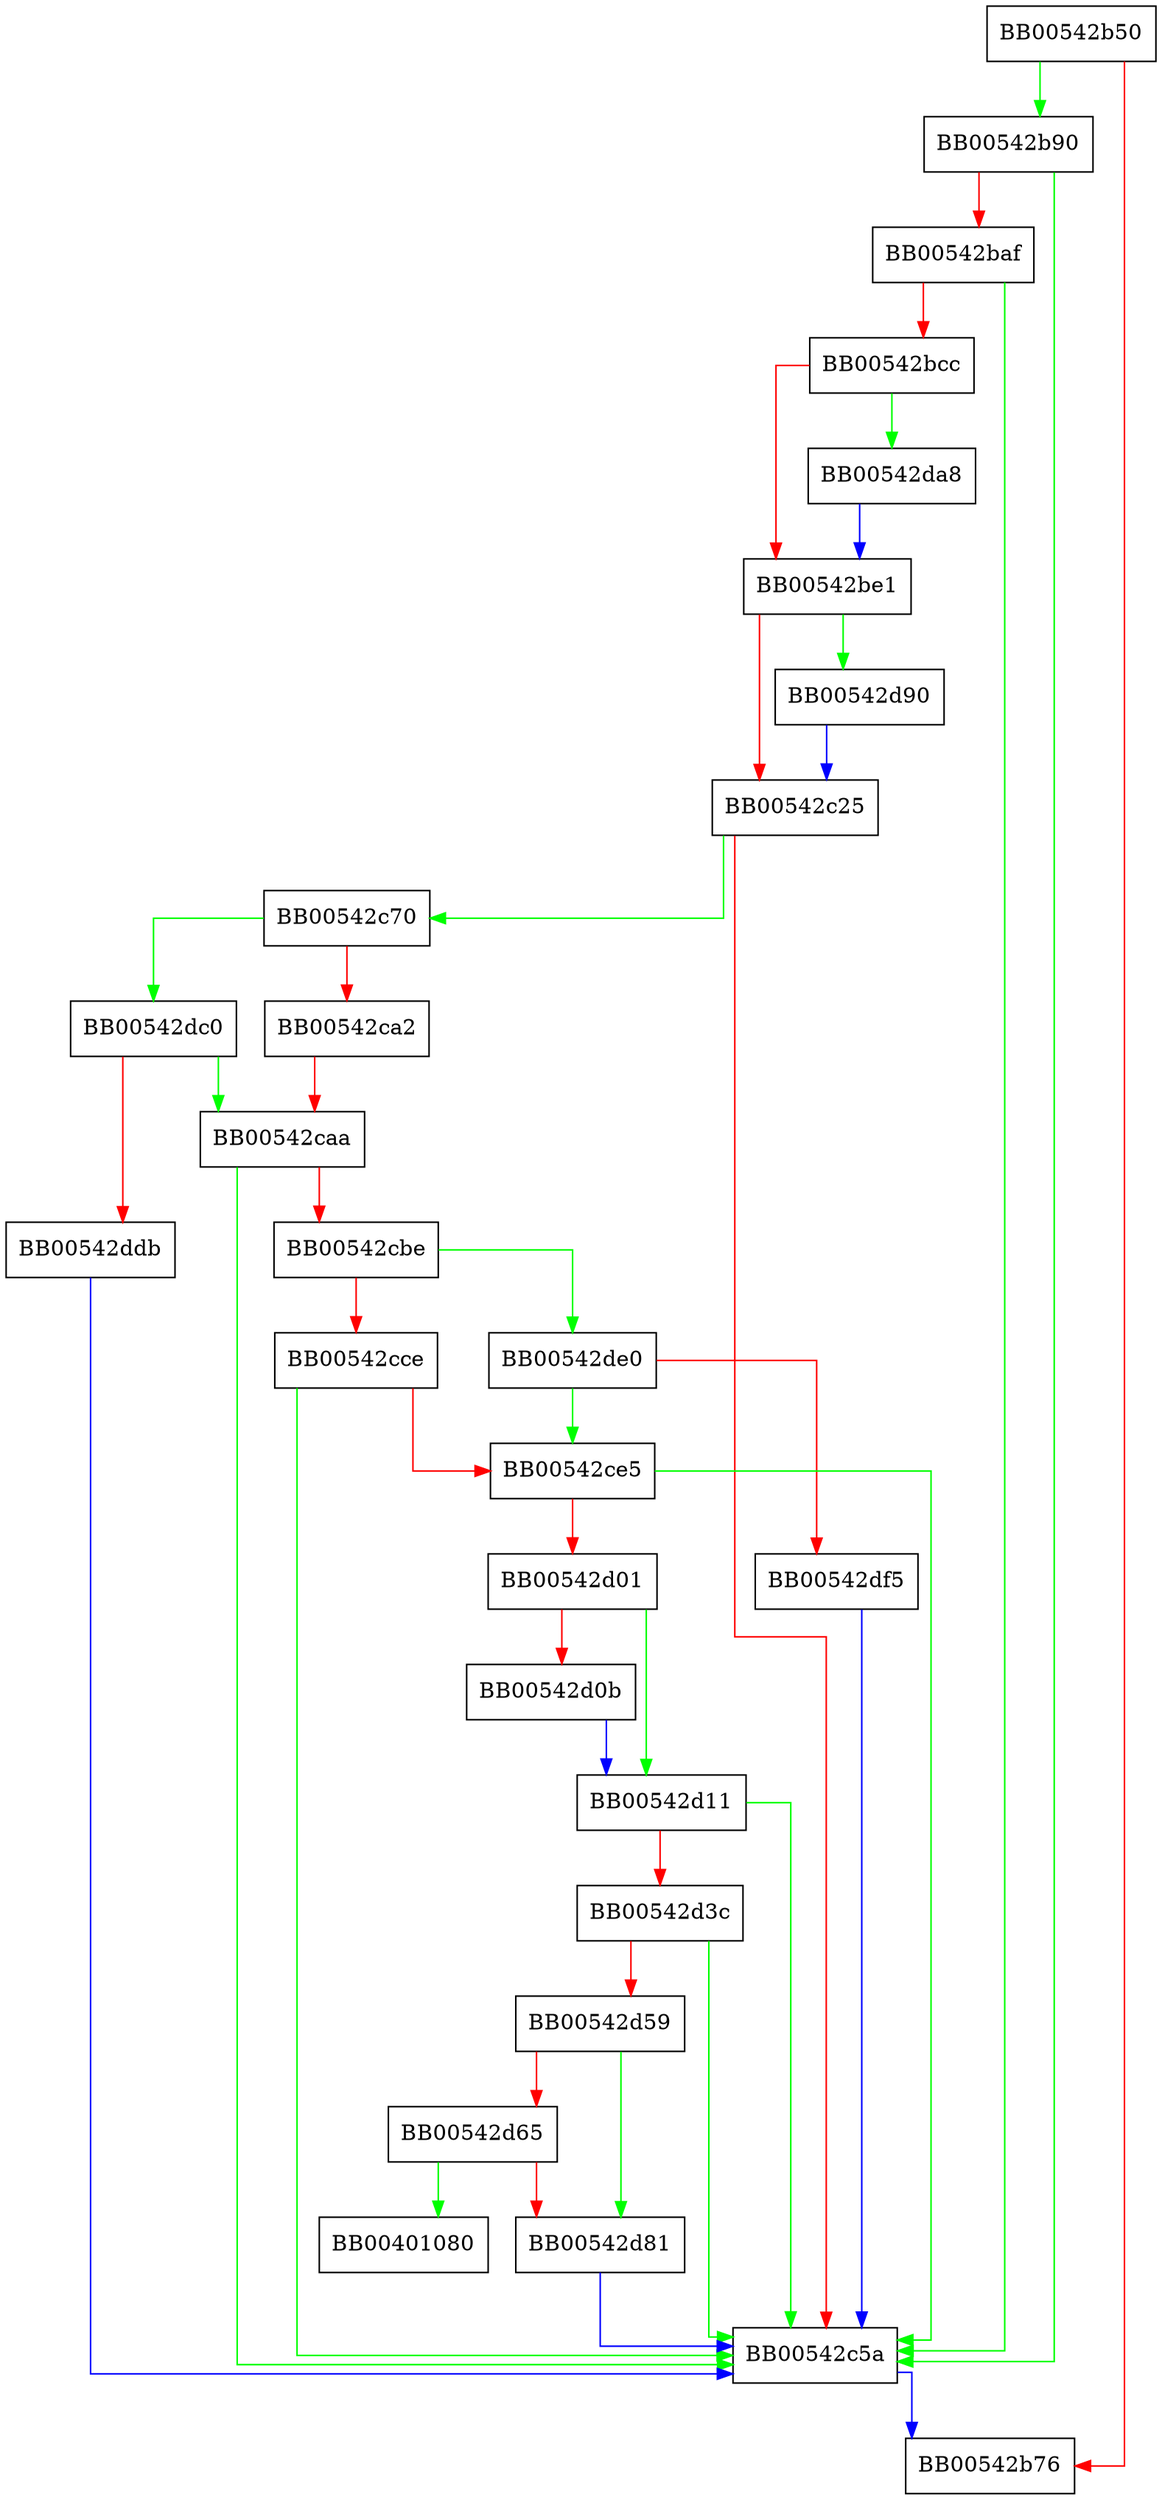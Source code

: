 digraph BN_MONT_CTX_set {
  node [shape="box"];
  graph [splines=ortho];
  BB00542b50 -> BB00542b90 [color="green"];
  BB00542b50 -> BB00542b76 [color="red"];
  BB00542b90 -> BB00542c5a [color="green"];
  BB00542b90 -> BB00542baf [color="red"];
  BB00542baf -> BB00542c5a [color="green"];
  BB00542baf -> BB00542bcc [color="red"];
  BB00542bcc -> BB00542da8 [color="green"];
  BB00542bcc -> BB00542be1 [color="red"];
  BB00542be1 -> BB00542d90 [color="green"];
  BB00542be1 -> BB00542c25 [color="red"];
  BB00542c25 -> BB00542c70 [color="green"];
  BB00542c25 -> BB00542c5a [color="red"];
  BB00542c5a -> BB00542b76 [color="blue"];
  BB00542c70 -> BB00542dc0 [color="green"];
  BB00542c70 -> BB00542ca2 [color="red"];
  BB00542ca2 -> BB00542caa [color="red"];
  BB00542caa -> BB00542c5a [color="green"];
  BB00542caa -> BB00542cbe [color="red"];
  BB00542cbe -> BB00542de0 [color="green"];
  BB00542cbe -> BB00542cce [color="red"];
  BB00542cce -> BB00542c5a [color="green"];
  BB00542cce -> BB00542ce5 [color="red"];
  BB00542ce5 -> BB00542c5a [color="green"];
  BB00542ce5 -> BB00542d01 [color="red"];
  BB00542d01 -> BB00542d11 [color="green"];
  BB00542d01 -> BB00542d0b [color="red"];
  BB00542d0b -> BB00542d11 [color="blue"];
  BB00542d11 -> BB00542c5a [color="green"];
  BB00542d11 -> BB00542d3c [color="red"];
  BB00542d3c -> BB00542c5a [color="green"];
  BB00542d3c -> BB00542d59 [color="red"];
  BB00542d59 -> BB00542d81 [color="green"];
  BB00542d59 -> BB00542d65 [color="red"];
  BB00542d65 -> BB00401080 [color="green"];
  BB00542d65 -> BB00542d81 [color="red"];
  BB00542d81 -> BB00542c5a [color="blue"];
  BB00542d90 -> BB00542c25 [color="blue"];
  BB00542da8 -> BB00542be1 [color="blue"];
  BB00542dc0 -> BB00542caa [color="green"];
  BB00542dc0 -> BB00542ddb [color="red"];
  BB00542ddb -> BB00542c5a [color="blue"];
  BB00542de0 -> BB00542ce5 [color="green"];
  BB00542de0 -> BB00542df5 [color="red"];
  BB00542df5 -> BB00542c5a [color="blue"];
}